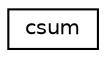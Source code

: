 digraph "Graphical Class Hierarchy"
{
 // LATEX_PDF_SIZE
  edge [fontname="Helvetica",fontsize="10",labelfontname="Helvetica",labelfontsize="10"];
  node [fontname="Helvetica",fontsize="10",shape=record];
  rankdir="LR";
  Node0 [label="csum",height=0.2,width=0.4,color="black", fillcolor="white", style="filled",URL="$structcsum.html",tooltip=" "];
}
